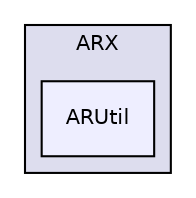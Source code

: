 digraph "/Users/phil/r/artoolkitx/Source/ARX/ARUtil/include/ARX/ARUtil" {
  compound=true
  node [ fontsize="10", fontname="Helvetica"];
  edge [ labelfontsize="10", labelfontname="Helvetica"];
  subgraph clusterdir_f68897883a0cda3ce6f8d0f29ea30fbe {
    graph [ bgcolor="#ddddee", pencolor="black", label="ARX" fontname="Helvetica", fontsize="10", URL="dir_f68897883a0cda3ce6f8d0f29ea30fbe.html"]
  dir_3efe9dd341f68de69aee94154e60f0b7 [shape=box, label="ARUtil", style="filled", fillcolor="#eeeeff", pencolor="black", URL="dir_3efe9dd341f68de69aee94154e60f0b7.html"];
  }
}
